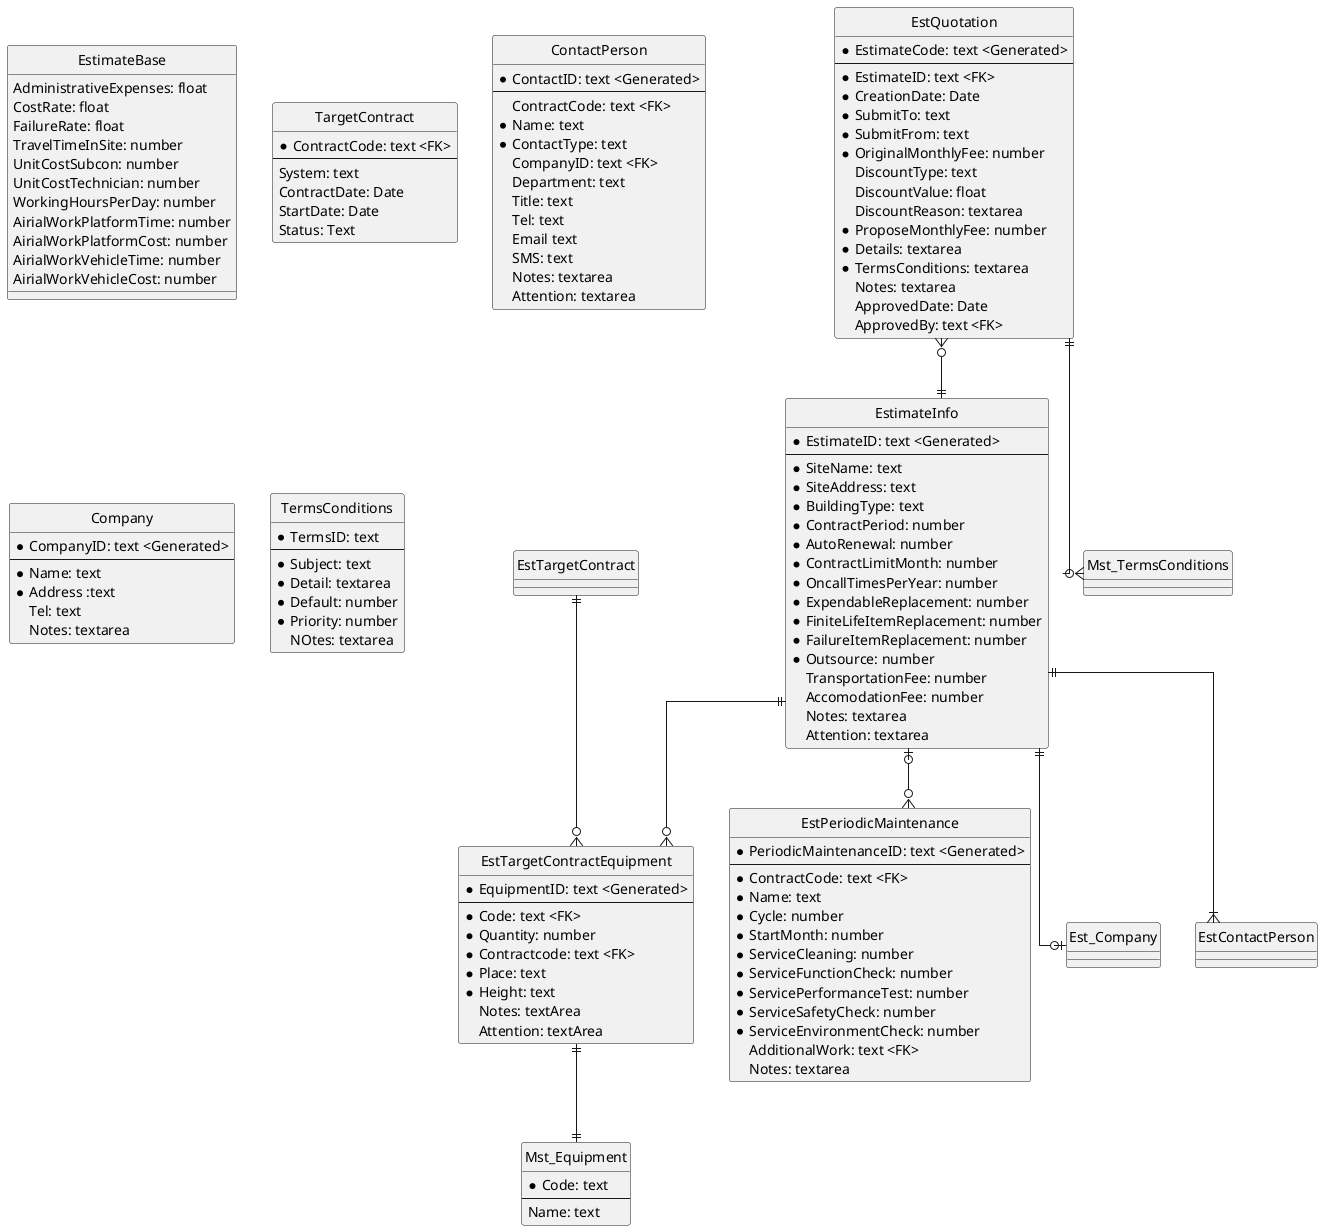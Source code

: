 @startuml
hide circle
skinparam linetype ortho

entity EstimateBase {
    AdministrativeExpenses: float
    CostRate: float
    FailureRate: float
    TravelTimeInSite: number
    UnitCostSubcon: number
    UnitCostTechnician: number
    WorkingHoursPerDay: number
    AirialWorkPlatformTime: number
    AirialWorkPlatformCost: number
    AirialWorkVehicleTime: number
    AirialWorkVehicleCost: number
}
entity EstimateInfo {
    * EstimateID: text <Generated>
    --
    * SiteName: text
    * SiteAddress: text
    * BuildingType: text
    * ContractPeriod: number
    * AutoRenewal: number
    * ContractLimitMonth: number
    * OncallTimesPerYear: number
    * ExpendableReplacement: number
    * FiniteLifeItemReplacement: number
    * FailureItemReplacement: number
    * Outsource: number
    TransportationFee: number
    AccomodationFee: number
    Notes: textarea
    Attention: textarea
}
' EstimateID=1: Default setting
entity TargetContract {
    * ContractCode: text <FK>
    --
    System: text
    ContractDate: Date
    StartDate: Date
    Status: Text
}
' for demo, actually use CMS of each company.
entity EstTargetContractEquipment {
    * EquipmentID: text <Generated>
    --
    * Code: text <FK>
    * Quantity: number
    * Contractcode: text <FK>
    * Place: text
    * Height: text
    Notes: textArea
    Attention: textArea
}
entity EstPeriodicMaintenance {
    * PeriodicMaintenanceID: text <Generated>
    --
    * ContractCode: text <FK>
    * Name: text
    * Cycle: number
    * StartMonth: number
    * ServiceCleaning: number
    * ServiceFunctionCheck: number
    * ServicePerformanceTest: number
    * ServiceSafetyCheck: number
    * ServiceEnvironmentCheck: number
    AdditionalWork: text <FK>
    Notes: textarea
}
' PeriodicMaintenanceID=1: Default setting
entity Mst_Equipment {
    * Code: text
    --
    Name: text
}
entity ContactPerson {
    * ContactID: text <Generated>
    --
    ContractCode: text <FK>
    * Name: text
    * ContactType: text
    CompanyID: text <FK>
    Department: text
    Title: text
    Tel: text
    Email text
    SMS: text
    Notes: textarea
    Attention: textarea
}
entity Company {
    * CompanyID: text <Generated>
    --
    * Name: text
    * Address :text
    Tel: text
    Notes: textarea
}
entity EstQuotation {
    * EstimateCode: text <Generated>
    --
    * EstimateID: text <FK>
    * CreationDate: Date
    * SubmitTo: text
    * SubmitFrom: text
    * OriginalMonthlyFee: number
    DiscountType: text
    DiscountValue: float
    DiscountReason: textarea
    * ProposeMonthlyFee: number
    * Details: textarea
    * TermsConditions: textarea
    Notes: textarea
    ApprovedDate: Date
    ApprovedBy: text <FK>
}
' DiscountType: Percentage/ Fixed fee/
entity TermsConditions {
    * TermsID: text
    --
    * Subject: text
    * Detail: textarea
    * Default: number
    * Priority: number 
    NOtes: textarea
}

EstimateInfo ||--o{ EstTargetContractEquipment
EstimateInfo ||--o| Est_Company
EstimateInfo |o--o{ EstPeriodicMaintenance
EstimateInfo ||--|{ EstContactPerson
EstTargetContract ||--o{ EstTargetContractEquipment
EstTargetContractEquipment ||--|| Mst_Equipment
EstQuotation }o--|| EstimateInfo
EstQuotation ||--o{ Mst_TermsConditions
@enduml